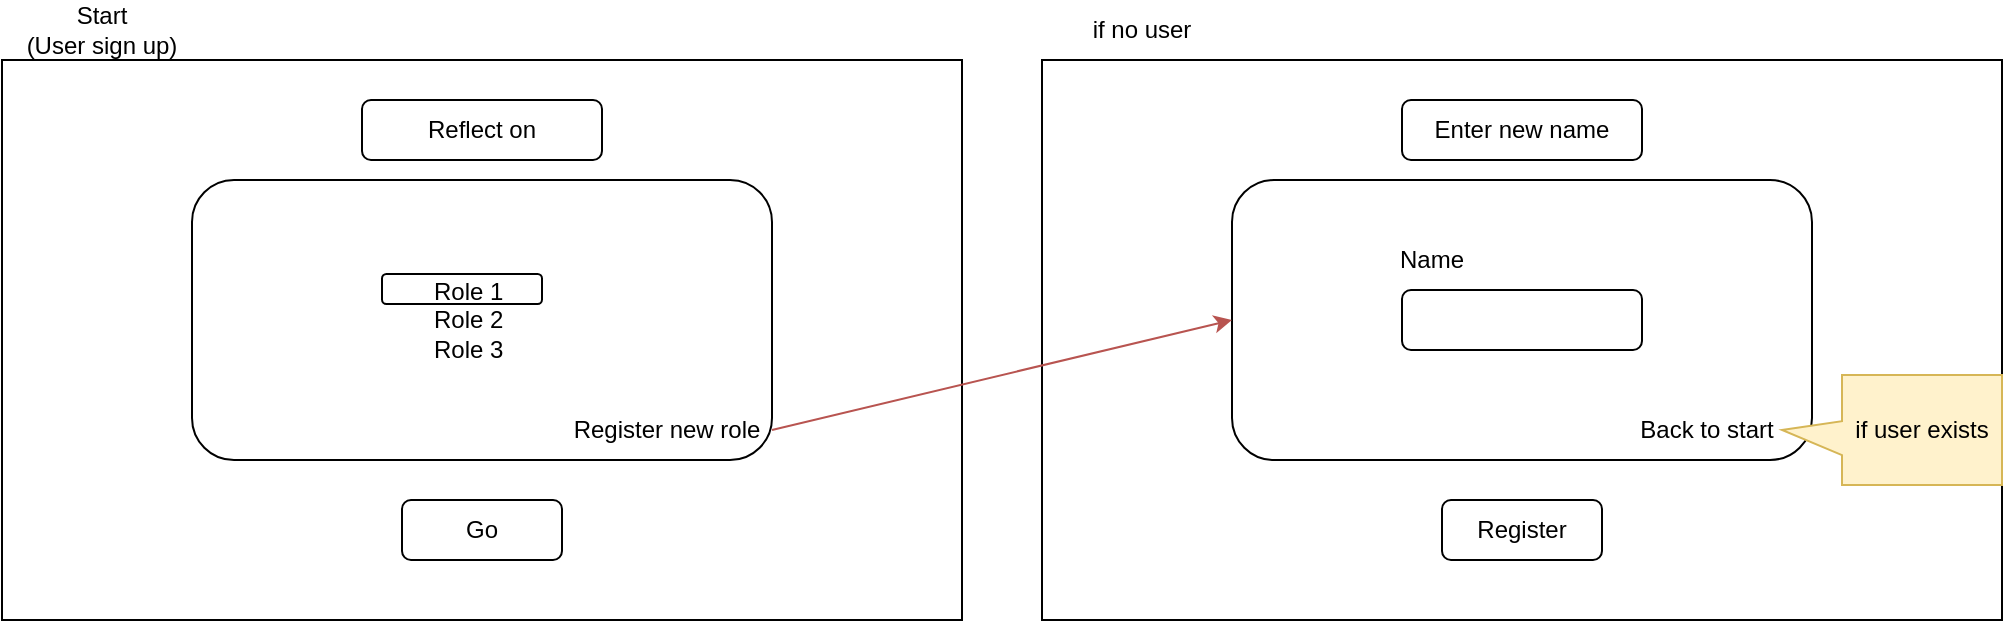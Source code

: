 <mxfile>
    <diagram id="2NwDx-CfKGBn_tynxYfU" name="Page-1">
        <mxGraphModel dx="822" dy="914" grid="1" gridSize="10" guides="1" tooltips="1" connect="1" arrows="1" fold="1" page="1" pageScale="1" pageWidth="2339" pageHeight="3300" math="0" shadow="0">
            <root>
                <mxCell id="0"/>
                <mxCell id="1" parent="0"/>
                <mxCell id="2" value="" style="rounded=0;whiteSpace=wrap;html=1;" vertex="1" parent="1">
                    <mxGeometry x="120" y="200" width="480" height="280" as="geometry"/>
                </mxCell>
                <mxCell id="3" value="Reflect on" style="rounded=1;whiteSpace=wrap;html=1;" vertex="1" parent="1">
                    <mxGeometry x="300" y="220" width="120" height="30" as="geometry"/>
                </mxCell>
                <mxCell id="4" value="" style="rounded=1;whiteSpace=wrap;html=1;" vertex="1" parent="1">
                    <mxGeometry x="215" y="260" width="290" height="140" as="geometry"/>
                </mxCell>
                <mxCell id="5" value="Go" style="rounded=1;whiteSpace=wrap;html=1;" vertex="1" parent="1">
                    <mxGeometry x="320" y="420" width="80" height="30" as="geometry"/>
                </mxCell>
                <mxCell id="6" value="Role 1&lt;div&gt;Role 2&lt;/div&gt;&lt;div&gt;Role 3&lt;/div&gt;" style="text;strokeColor=none;fillColor=none;align=left;verticalAlign=middle;spacingLeft=4;spacingRight=4;overflow=hidden;points=[[0,0.5],[1,0.5]];portConstraint=eastwest;rotatable=0;whiteSpace=wrap;html=1;" vertex="1" parent="1">
                    <mxGeometry x="330" y="305" width="60" height="50" as="geometry"/>
                </mxCell>
                <mxCell id="7" value="" style="rounded=1;whiteSpace=wrap;html=1;fillColor=none;" vertex="1" parent="1">
                    <mxGeometry x="310" y="307" width="80" height="15" as="geometry"/>
                </mxCell>
                <mxCell id="8" value="Start&lt;div&gt;(User sign up)&lt;/div&gt;" style="text;html=1;align=center;verticalAlign=middle;whiteSpace=wrap;rounded=0;" vertex="1" parent="1">
                    <mxGeometry x="120" y="170" width="100" height="30" as="geometry"/>
                </mxCell>
                <mxCell id="16" value="" style="rounded=0;whiteSpace=wrap;html=1;" vertex="1" parent="1">
                    <mxGeometry x="640" y="200" width="480" height="280" as="geometry"/>
                </mxCell>
                <mxCell id="17" value="Enter new name" style="rounded=1;whiteSpace=wrap;html=1;" vertex="1" parent="1">
                    <mxGeometry x="820" y="220" width="120" height="30" as="geometry"/>
                </mxCell>
                <mxCell id="18" value="" style="rounded=1;whiteSpace=wrap;html=1;" vertex="1" parent="1">
                    <mxGeometry x="735" y="260" width="290" height="140" as="geometry"/>
                </mxCell>
                <mxCell id="19" value="Register" style="rounded=1;whiteSpace=wrap;html=1;" vertex="1" parent="1">
                    <mxGeometry x="840" y="420" width="80" height="30" as="geometry"/>
                </mxCell>
                <mxCell id="22" value="if no user" style="text;html=1;align=center;verticalAlign=middle;whiteSpace=wrap;rounded=0;" vertex="1" parent="1">
                    <mxGeometry x="640" y="170" width="100" height="30" as="geometry"/>
                </mxCell>
                <mxCell id="24" value="Register new role" style="text;html=1;align=center;verticalAlign=middle;whiteSpace=wrap;rounded=0;" vertex="1" parent="1">
                    <mxGeometry x="400" y="370" width="105" height="30" as="geometry"/>
                </mxCell>
                <mxCell id="25" value="" style="endArrow=classic;html=1;exitX=1;exitY=0.5;exitDx=0;exitDy=0;entryX=0;entryY=0.5;entryDx=0;entryDy=0;fillColor=#f8cecc;strokeColor=#b85450;" edge="1" parent="1" source="24" target="18">
                    <mxGeometry width="50" height="50" relative="1" as="geometry">
                        <mxPoint x="610" y="310" as="sourcePoint"/>
                        <mxPoint x="660" y="260" as="targetPoint"/>
                    </mxGeometry>
                </mxCell>
                <mxCell id="26" value="Back to start" style="text;html=1;align=center;verticalAlign=middle;whiteSpace=wrap;rounded=0;" vertex="1" parent="1">
                    <mxGeometry x="920" y="370" width="105" height="30" as="geometry"/>
                </mxCell>
                <mxCell id="27" value="if user exists" style="shape=callout;whiteSpace=wrap;html=1;perimeter=calloutPerimeter;fillColor=#fff2cc;strokeColor=#d6b656;size=30;position=0.42;direction=south;base=17;position2=0.5;" vertex="1" parent="1">
                    <mxGeometry x="1010" y="357.5" width="110" height="55" as="geometry"/>
                </mxCell>
                <mxCell id="28" value="" style="rounded=1;whiteSpace=wrap;html=1;" vertex="1" parent="1">
                    <mxGeometry x="820" y="315" width="120" height="30" as="geometry"/>
                </mxCell>
                <mxCell id="29" value="Name" style="text;html=1;align=center;verticalAlign=middle;whiteSpace=wrap;rounded=0;" vertex="1" parent="1">
                    <mxGeometry x="820" y="292" width="30" height="15" as="geometry"/>
                </mxCell>
            </root>
        </mxGraphModel>
    </diagram>
</mxfile>